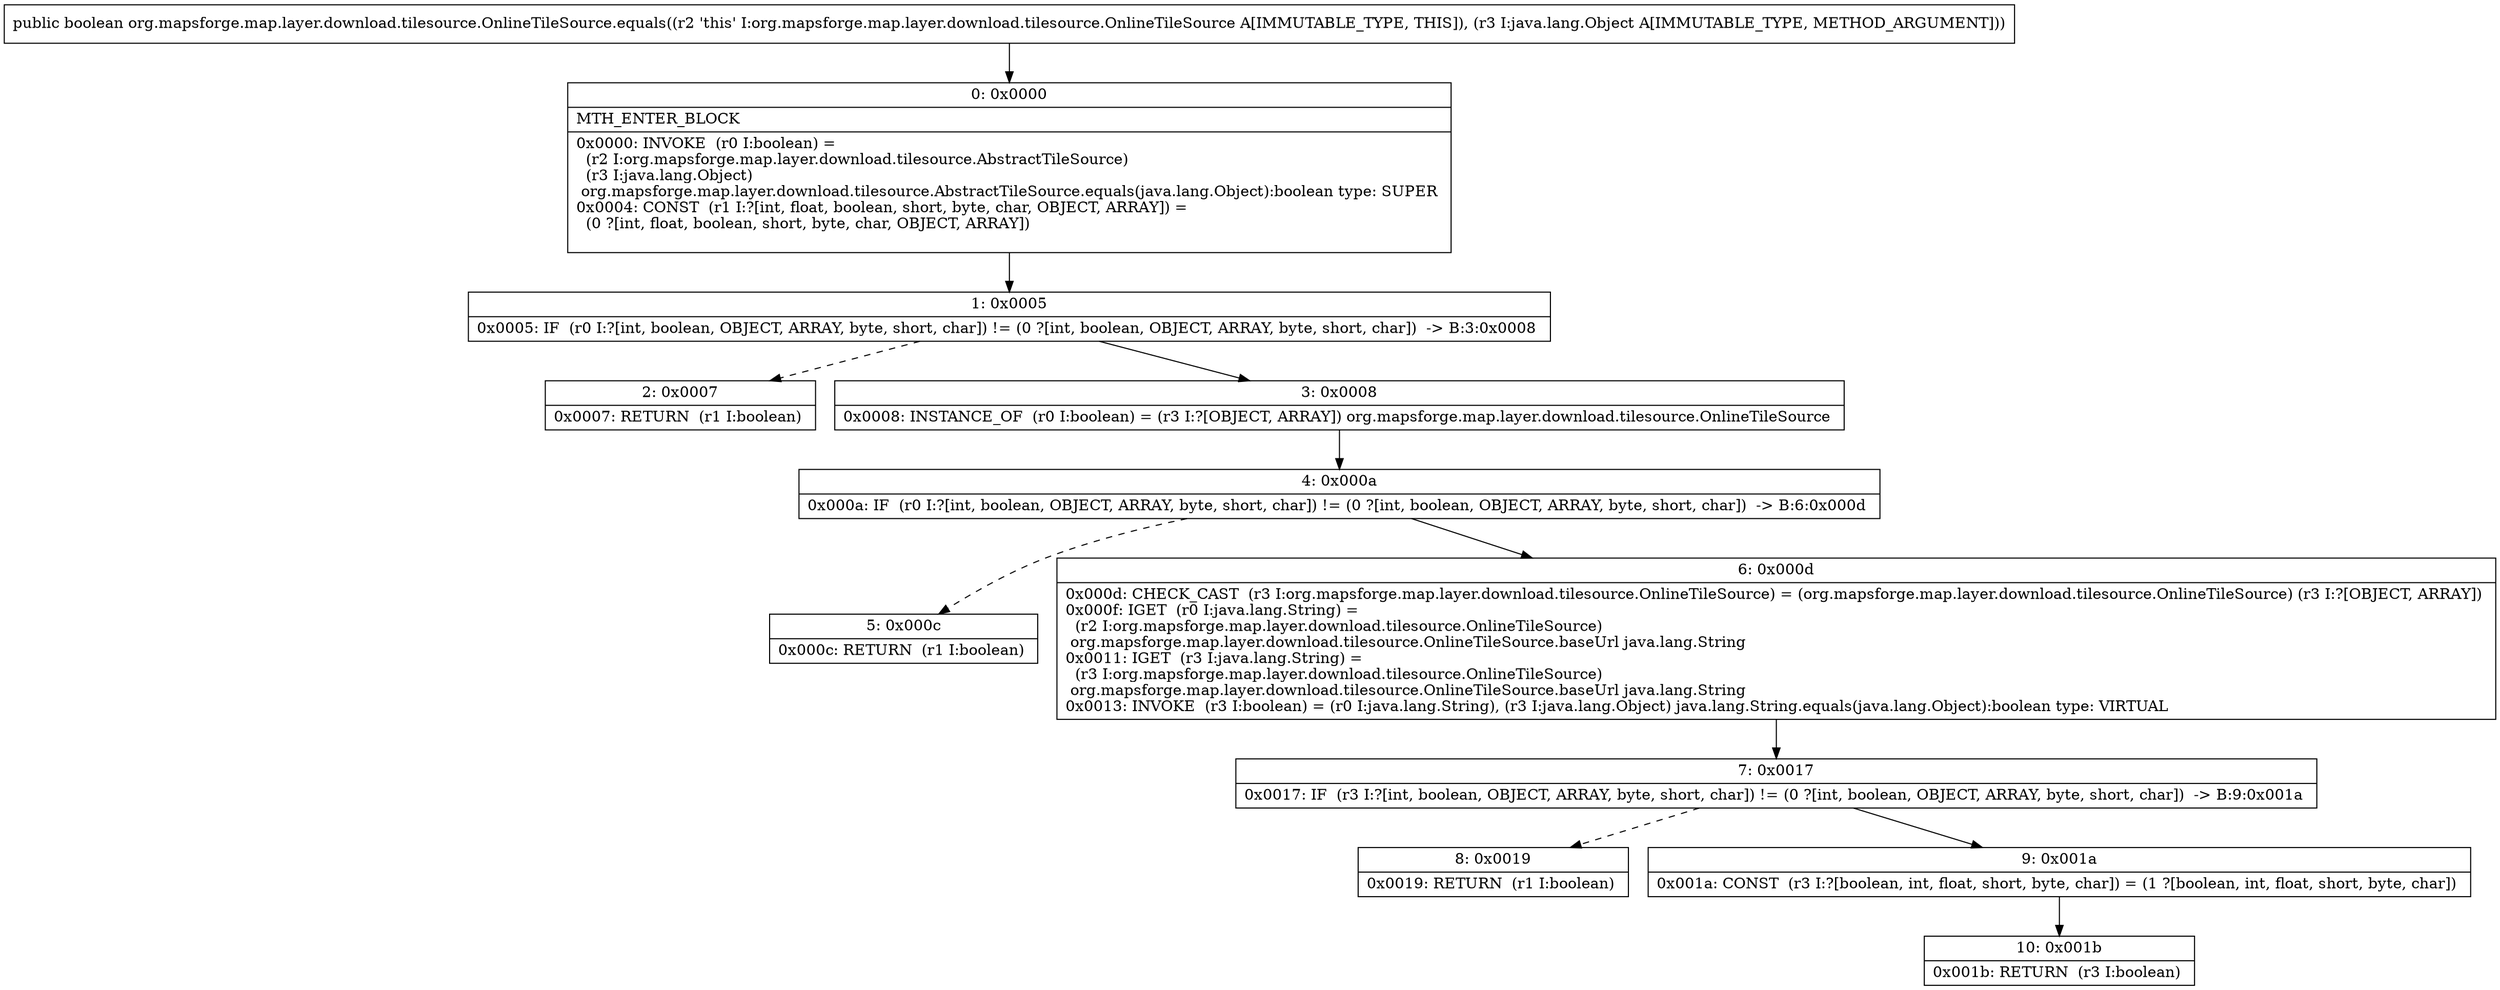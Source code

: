 digraph "CFG fororg.mapsforge.map.layer.download.tilesource.OnlineTileSource.equals(Ljava\/lang\/Object;)Z" {
Node_0 [shape=record,label="{0\:\ 0x0000|MTH_ENTER_BLOCK\l|0x0000: INVOKE  (r0 I:boolean) = \l  (r2 I:org.mapsforge.map.layer.download.tilesource.AbstractTileSource)\l  (r3 I:java.lang.Object)\l org.mapsforge.map.layer.download.tilesource.AbstractTileSource.equals(java.lang.Object):boolean type: SUPER \l0x0004: CONST  (r1 I:?[int, float, boolean, short, byte, char, OBJECT, ARRAY]) = \l  (0 ?[int, float, boolean, short, byte, char, OBJECT, ARRAY])\l \l}"];
Node_1 [shape=record,label="{1\:\ 0x0005|0x0005: IF  (r0 I:?[int, boolean, OBJECT, ARRAY, byte, short, char]) != (0 ?[int, boolean, OBJECT, ARRAY, byte, short, char])  \-\> B:3:0x0008 \l}"];
Node_2 [shape=record,label="{2\:\ 0x0007|0x0007: RETURN  (r1 I:boolean) \l}"];
Node_3 [shape=record,label="{3\:\ 0x0008|0x0008: INSTANCE_OF  (r0 I:boolean) = (r3 I:?[OBJECT, ARRAY]) org.mapsforge.map.layer.download.tilesource.OnlineTileSource \l}"];
Node_4 [shape=record,label="{4\:\ 0x000a|0x000a: IF  (r0 I:?[int, boolean, OBJECT, ARRAY, byte, short, char]) != (0 ?[int, boolean, OBJECT, ARRAY, byte, short, char])  \-\> B:6:0x000d \l}"];
Node_5 [shape=record,label="{5\:\ 0x000c|0x000c: RETURN  (r1 I:boolean) \l}"];
Node_6 [shape=record,label="{6\:\ 0x000d|0x000d: CHECK_CAST  (r3 I:org.mapsforge.map.layer.download.tilesource.OnlineTileSource) = (org.mapsforge.map.layer.download.tilesource.OnlineTileSource) (r3 I:?[OBJECT, ARRAY]) \l0x000f: IGET  (r0 I:java.lang.String) = \l  (r2 I:org.mapsforge.map.layer.download.tilesource.OnlineTileSource)\l org.mapsforge.map.layer.download.tilesource.OnlineTileSource.baseUrl java.lang.String \l0x0011: IGET  (r3 I:java.lang.String) = \l  (r3 I:org.mapsforge.map.layer.download.tilesource.OnlineTileSource)\l org.mapsforge.map.layer.download.tilesource.OnlineTileSource.baseUrl java.lang.String \l0x0013: INVOKE  (r3 I:boolean) = (r0 I:java.lang.String), (r3 I:java.lang.Object) java.lang.String.equals(java.lang.Object):boolean type: VIRTUAL \l}"];
Node_7 [shape=record,label="{7\:\ 0x0017|0x0017: IF  (r3 I:?[int, boolean, OBJECT, ARRAY, byte, short, char]) != (0 ?[int, boolean, OBJECT, ARRAY, byte, short, char])  \-\> B:9:0x001a \l}"];
Node_8 [shape=record,label="{8\:\ 0x0019|0x0019: RETURN  (r1 I:boolean) \l}"];
Node_9 [shape=record,label="{9\:\ 0x001a|0x001a: CONST  (r3 I:?[boolean, int, float, short, byte, char]) = (1 ?[boolean, int, float, short, byte, char]) \l}"];
Node_10 [shape=record,label="{10\:\ 0x001b|0x001b: RETURN  (r3 I:boolean) \l}"];
MethodNode[shape=record,label="{public boolean org.mapsforge.map.layer.download.tilesource.OnlineTileSource.equals((r2 'this' I:org.mapsforge.map.layer.download.tilesource.OnlineTileSource A[IMMUTABLE_TYPE, THIS]), (r3 I:java.lang.Object A[IMMUTABLE_TYPE, METHOD_ARGUMENT])) }"];
MethodNode -> Node_0;
Node_0 -> Node_1;
Node_1 -> Node_2[style=dashed];
Node_1 -> Node_3;
Node_3 -> Node_4;
Node_4 -> Node_5[style=dashed];
Node_4 -> Node_6;
Node_6 -> Node_7;
Node_7 -> Node_8[style=dashed];
Node_7 -> Node_9;
Node_9 -> Node_10;
}

